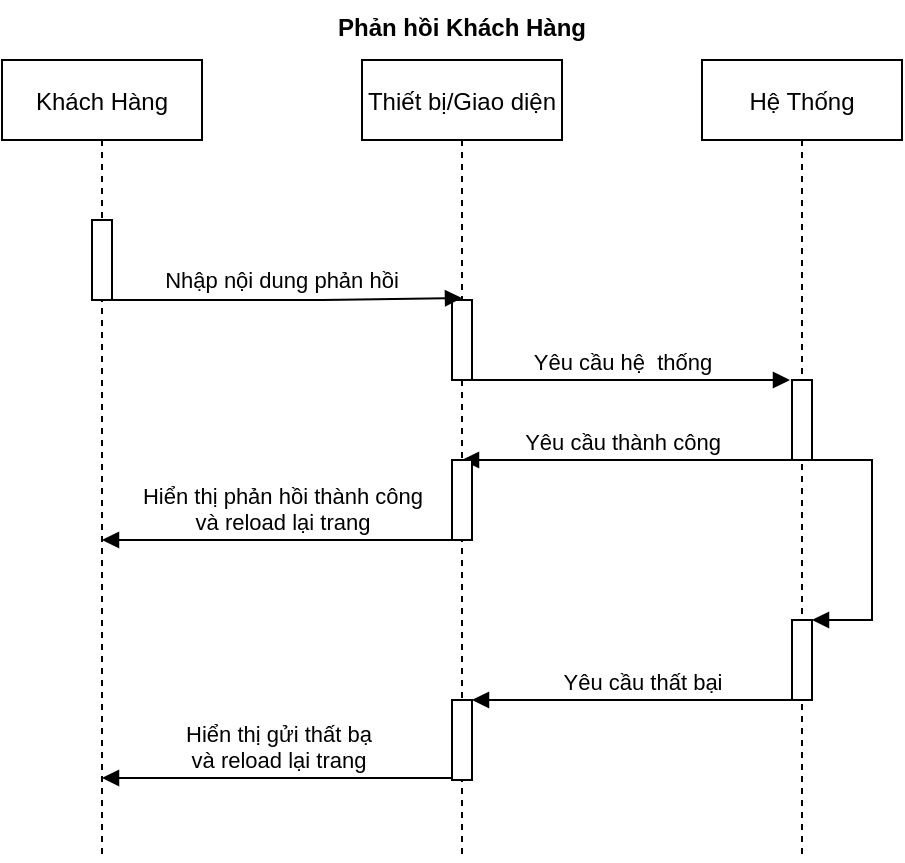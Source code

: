 <mxfile version="14.9.8" type="github">
  <diagram id="kgpKYQtTHZ0yAKxKKP6v" name="Page-1">
    <mxGraphModel dx="1422" dy="794" grid="1" gridSize="10" guides="1" tooltips="1" connect="1" arrows="1" fold="1" page="1" pageScale="1" pageWidth="850" pageHeight="1100" math="0" shadow="0">
      <root>
        <mxCell id="0" />
        <mxCell id="1" parent="0" />
        <mxCell id="Vu9vOgPFQliMlSxD7oV7-18" value="Khách Hàng" style="shape=umlLifeline;perimeter=lifelinePerimeter;container=1;collapsible=0;recursiveResize=0;rounded=0;shadow=0;strokeWidth=1;" vertex="1" parent="1">
          <mxGeometry x="140" y="100" width="100" height="400" as="geometry" />
        </mxCell>
        <mxCell id="Vu9vOgPFQliMlSxD7oV7-19" value="" style="points=[];perimeter=orthogonalPerimeter;rounded=0;shadow=0;strokeWidth=1;" vertex="1" parent="Vu9vOgPFQliMlSxD7oV7-18">
          <mxGeometry x="45" y="80" width="10" height="40" as="geometry" />
        </mxCell>
        <mxCell id="Vu9vOgPFQliMlSxD7oV7-20" value="Thiết bị/Giao diện" style="shape=umlLifeline;perimeter=lifelinePerimeter;container=1;collapsible=0;recursiveResize=0;rounded=0;shadow=0;strokeWidth=1;" vertex="1" parent="1">
          <mxGeometry x="320" y="100" width="100" height="400" as="geometry" />
        </mxCell>
        <mxCell id="Vu9vOgPFQliMlSxD7oV7-21" value="" style="points=[];perimeter=orthogonalPerimeter;rounded=0;shadow=0;strokeWidth=1;" vertex="1" parent="Vu9vOgPFQliMlSxD7oV7-20">
          <mxGeometry x="45" y="120" width="10" height="40" as="geometry" />
        </mxCell>
        <mxCell id="Vu9vOgPFQliMlSxD7oV7-22" value="Nhập nội dung phản hồi" style="verticalAlign=bottom;endArrow=block;shadow=0;strokeWidth=1;" edge="1" parent="1" source="Vu9vOgPFQliMlSxD7oV7-19">
          <mxGeometry x="-0.029" y="1" relative="1" as="geometry">
            <mxPoint x="295" y="180" as="sourcePoint" />
            <mxPoint x="370" y="219" as="targetPoint" />
            <Array as="points">
              <mxPoint x="300" y="220" />
            </Array>
            <mxPoint as="offset" />
          </mxGeometry>
        </mxCell>
        <mxCell id="Vu9vOgPFQliMlSxD7oV7-23" value="Hệ Thống" style="shape=umlLifeline;perimeter=lifelinePerimeter;container=1;collapsible=0;recursiveResize=0;rounded=0;shadow=0;strokeWidth=1;" vertex="1" parent="1">
          <mxGeometry x="490" y="100" width="100" height="400" as="geometry" />
        </mxCell>
        <mxCell id="Vu9vOgPFQliMlSxD7oV7-24" value="" style="points=[];perimeter=orthogonalPerimeter;rounded=0;shadow=0;strokeWidth=1;" vertex="1" parent="Vu9vOgPFQliMlSxD7oV7-23">
          <mxGeometry x="45" y="160" width="10" height="40" as="geometry" />
        </mxCell>
        <mxCell id="Vu9vOgPFQliMlSxD7oV7-25" value="Yêu cầu hệ&amp;nbsp; thống" style="html=1;verticalAlign=bottom;endArrow=block;entryX=-0.1;entryY=0;entryDx=0;entryDy=0;entryPerimeter=0;" edge="1" parent="1" target="Vu9vOgPFQliMlSxD7oV7-24">
          <mxGeometry x="0.006" width="80" relative="1" as="geometry">
            <mxPoint x="365" y="260" as="sourcePoint" />
            <mxPoint x="530" y="260" as="targetPoint" />
            <mxPoint as="offset" />
          </mxGeometry>
        </mxCell>
        <mxCell id="Vu9vOgPFQliMlSxD7oV7-26" value="Yêu cầu thành công" style="html=1;verticalAlign=bottom;endArrow=block;exitX=0.5;exitY=1;exitDx=0;exitDy=0;exitPerimeter=0;" edge="1" parent="1" source="Vu9vOgPFQliMlSxD7oV7-24">
          <mxGeometry x="0.059" width="80" relative="1" as="geometry">
            <mxPoint x="455" y="300" as="sourcePoint" />
            <mxPoint x="370" y="300" as="targetPoint" />
            <mxPoint as="offset" />
          </mxGeometry>
        </mxCell>
        <mxCell id="Vu9vOgPFQliMlSxD7oV7-27" value="Hiển thị phản hồi thành công&lt;br&gt;và reload lại trang" style="html=1;verticalAlign=bottom;endArrow=block;exitX=0.5;exitY=1;exitDx=0;exitDy=0;exitPerimeter=0;" edge="1" parent="1" source="Vu9vOgPFQliMlSxD7oV7-28">
          <mxGeometry width="80" relative="1" as="geometry">
            <mxPoint x="360" y="340" as="sourcePoint" />
            <mxPoint x="190" y="340" as="targetPoint" />
            <mxPoint as="offset" />
          </mxGeometry>
        </mxCell>
        <mxCell id="Vu9vOgPFQliMlSxD7oV7-28" value="" style="points=[];perimeter=orthogonalPerimeter;rounded=0;shadow=0;strokeWidth=1;" vertex="1" parent="1">
          <mxGeometry x="365" y="300" width="10" height="40" as="geometry" />
        </mxCell>
        <mxCell id="Vu9vOgPFQliMlSxD7oV7-29" value="" style="html=1;points=[];perimeter=orthogonalPerimeter;" vertex="1" parent="1">
          <mxGeometry x="535" y="380" width="10" height="40" as="geometry" />
        </mxCell>
        <mxCell id="Vu9vOgPFQliMlSxD7oV7-30" value="" style="edgeStyle=orthogonalEdgeStyle;html=1;align=left;spacingLeft=2;endArrow=block;rounded=0;entryX=1;entryY=0;" edge="1" parent="1" target="Vu9vOgPFQliMlSxD7oV7-29">
          <mxGeometry y="85" relative="1" as="geometry">
            <mxPoint x="545" y="300" as="sourcePoint" />
            <Array as="points">
              <mxPoint x="575" y="300" />
              <mxPoint x="575" y="380" />
            </Array>
            <mxPoint as="offset" />
          </mxGeometry>
        </mxCell>
        <mxCell id="Vu9vOgPFQliMlSxD7oV7-31" value="Yêu cầu thất bại" style="html=1;verticalAlign=bottom;endArrow=block;exitX=0.5;exitY=1;exitDx=0;exitDy=0;exitPerimeter=0;" edge="1" parent="1">
          <mxGeometry width="80" relative="1" as="geometry">
            <mxPoint x="545" y="420" as="sourcePoint" />
            <mxPoint x="375" y="420" as="targetPoint" />
            <mxPoint as="offset" />
          </mxGeometry>
        </mxCell>
        <mxCell id="Vu9vOgPFQliMlSxD7oV7-32" value="" style="points=[];perimeter=orthogonalPerimeter;rounded=0;shadow=0;strokeWidth=1;" vertex="1" parent="1">
          <mxGeometry x="365" y="420" width="10" height="40" as="geometry" />
        </mxCell>
        <mxCell id="Vu9vOgPFQliMlSxD7oV7-33" value="Hiển thị gửi thất bạ&lt;br&gt;và reload lại trang" style="html=1;verticalAlign=bottom;endArrow=block;exitX=0.5;exitY=1;exitDx=0;exitDy=0;exitPerimeter=0;" edge="1" parent="1" target="Vu9vOgPFQliMlSxD7oV7-18">
          <mxGeometry width="80" relative="1" as="geometry">
            <mxPoint x="365" y="459" as="sourcePoint" />
            <mxPoint x="195" y="459" as="targetPoint" />
            <mxPoint as="offset" />
          </mxGeometry>
        </mxCell>
        <mxCell id="Vu9vOgPFQliMlSxD7oV7-34" value="Phản hồi Khách Hàng" style="text;align=center;fontStyle=1;verticalAlign=middle;spacingLeft=3;spacingRight=3;strokeColor=none;rotatable=0;points=[[0,0.5],[1,0.5]];portConstraint=eastwest;" vertex="1" parent="1">
          <mxGeometry x="330" y="70" width="80" height="26" as="geometry" />
        </mxCell>
      </root>
    </mxGraphModel>
  </diagram>
</mxfile>
